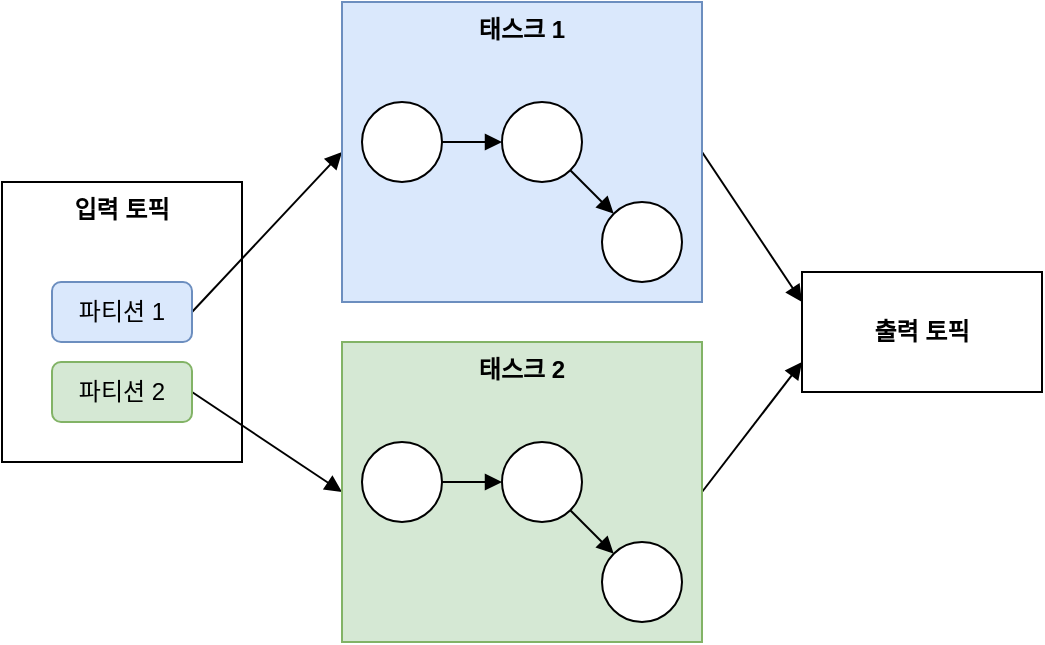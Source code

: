 <mxfile version="26.0.16">
  <diagram name="Page-1" id="Sog7Dv_GTMek9nOICyRN">
    <mxGraphModel dx="1114" dy="878" grid="1" gridSize="10" guides="1" tooltips="1" connect="1" arrows="1" fold="1" page="1" pageScale="1" pageWidth="827" pageHeight="1169" math="0" shadow="0">
      <root>
        <mxCell id="0" />
        <mxCell id="1" parent="0" />
        <mxCell id="Ysm38ozUBzq5rhUquXP--1" value="입력 토픽" style="rounded=0;whiteSpace=wrap;html=1;verticalAlign=top;fontStyle=1" vertex="1" parent="1">
          <mxGeometry x="90" y="170" width="120" height="140" as="geometry" />
        </mxCell>
        <mxCell id="Ysm38ozUBzq5rhUquXP--17" style="rounded=0;orthogonalLoop=1;jettySize=auto;html=1;entryX=0;entryY=0.5;entryDx=0;entryDy=0;endArrow=block;endFill=1;exitX=1;exitY=0.5;exitDx=0;exitDy=0;" edge="1" parent="1" source="Ysm38ozUBzq5rhUquXP--2" target="Ysm38ozUBzq5rhUquXP--4">
          <mxGeometry relative="1" as="geometry" />
        </mxCell>
        <mxCell id="Ysm38ozUBzq5rhUquXP--2" value="파티션 1" style="rounded=1;whiteSpace=wrap;html=1;fillColor=#dae8fc;strokeColor=#6c8ebf;" vertex="1" parent="1">
          <mxGeometry x="115" y="220" width="70" height="30" as="geometry" />
        </mxCell>
        <mxCell id="Ysm38ozUBzq5rhUquXP--18" style="rounded=0;orthogonalLoop=1;jettySize=auto;html=1;entryX=0;entryY=0.5;entryDx=0;entryDy=0;endArrow=block;endFill=1;exitX=1;exitY=0.5;exitDx=0;exitDy=0;" edge="1" parent="1" source="Ysm38ozUBzq5rhUquXP--3" target="Ysm38ozUBzq5rhUquXP--10">
          <mxGeometry relative="1" as="geometry" />
        </mxCell>
        <mxCell id="Ysm38ozUBzq5rhUquXP--3" value="파티션 2" style="rounded=1;whiteSpace=wrap;html=1;fillColor=#d5e8d4;strokeColor=#82b366;" vertex="1" parent="1">
          <mxGeometry x="115" y="260" width="70" height="30" as="geometry" />
        </mxCell>
        <mxCell id="Ysm38ozUBzq5rhUquXP--19" style="rounded=0;orthogonalLoop=1;jettySize=auto;html=1;entryX=0;entryY=0.25;entryDx=0;entryDy=0;endArrow=block;endFill=1;exitX=1;exitY=0.5;exitDx=0;exitDy=0;" edge="1" parent="1" source="Ysm38ozUBzq5rhUquXP--4" target="Ysm38ozUBzq5rhUquXP--16">
          <mxGeometry relative="1" as="geometry" />
        </mxCell>
        <mxCell id="Ysm38ozUBzq5rhUquXP--4" value="태스크 1" style="rounded=0;whiteSpace=wrap;html=1;verticalAlign=top;fontStyle=1;fillColor=#dae8fc;strokeColor=#6c8ebf;" vertex="1" parent="1">
          <mxGeometry x="260" y="80" width="180" height="150" as="geometry" />
        </mxCell>
        <mxCell id="Ysm38ozUBzq5rhUquXP--8" style="edgeStyle=orthogonalEdgeStyle;rounded=0;orthogonalLoop=1;jettySize=auto;html=1;entryX=0;entryY=0.5;entryDx=0;entryDy=0;endArrow=block;endFill=1;" edge="1" parent="1" source="Ysm38ozUBzq5rhUquXP--5" target="Ysm38ozUBzq5rhUquXP--6">
          <mxGeometry relative="1" as="geometry" />
        </mxCell>
        <mxCell id="Ysm38ozUBzq5rhUquXP--5" value="" style="ellipse;whiteSpace=wrap;html=1;aspect=fixed;" vertex="1" parent="1">
          <mxGeometry x="270" y="130" width="40" height="40" as="geometry" />
        </mxCell>
        <mxCell id="Ysm38ozUBzq5rhUquXP--9" style="rounded=0;orthogonalLoop=1;jettySize=auto;html=1;endArrow=block;endFill=1;" edge="1" parent="1" source="Ysm38ozUBzq5rhUquXP--6" target="Ysm38ozUBzq5rhUquXP--7">
          <mxGeometry relative="1" as="geometry" />
        </mxCell>
        <mxCell id="Ysm38ozUBzq5rhUquXP--6" value="" style="ellipse;whiteSpace=wrap;html=1;aspect=fixed;" vertex="1" parent="1">
          <mxGeometry x="340" y="130" width="40" height="40" as="geometry" />
        </mxCell>
        <mxCell id="Ysm38ozUBzq5rhUquXP--7" value="" style="ellipse;whiteSpace=wrap;html=1;aspect=fixed;" vertex="1" parent="1">
          <mxGeometry x="390" y="180" width="40" height="40" as="geometry" />
        </mxCell>
        <mxCell id="Ysm38ozUBzq5rhUquXP--20" style="rounded=0;orthogonalLoop=1;jettySize=auto;html=1;entryX=0;entryY=0.75;entryDx=0;entryDy=0;endArrow=block;endFill=1;exitX=1;exitY=0.5;exitDx=0;exitDy=0;" edge="1" parent="1" source="Ysm38ozUBzq5rhUquXP--10" target="Ysm38ozUBzq5rhUquXP--16">
          <mxGeometry relative="1" as="geometry" />
        </mxCell>
        <mxCell id="Ysm38ozUBzq5rhUquXP--10" value="태스크 2" style="rounded=0;whiteSpace=wrap;html=1;verticalAlign=top;fontStyle=1;fillColor=#d5e8d4;strokeColor=#82b366;" vertex="1" parent="1">
          <mxGeometry x="260" y="250" width="180" height="150" as="geometry" />
        </mxCell>
        <mxCell id="Ysm38ozUBzq5rhUquXP--11" style="edgeStyle=orthogonalEdgeStyle;rounded=0;orthogonalLoop=1;jettySize=auto;html=1;entryX=0;entryY=0.5;entryDx=0;entryDy=0;endArrow=block;endFill=1;" edge="1" parent="1" source="Ysm38ozUBzq5rhUquXP--12" target="Ysm38ozUBzq5rhUquXP--14">
          <mxGeometry relative="1" as="geometry" />
        </mxCell>
        <mxCell id="Ysm38ozUBzq5rhUquXP--12" value="" style="ellipse;whiteSpace=wrap;html=1;aspect=fixed;" vertex="1" parent="1">
          <mxGeometry x="270" y="300" width="40" height="40" as="geometry" />
        </mxCell>
        <mxCell id="Ysm38ozUBzq5rhUquXP--13" style="rounded=0;orthogonalLoop=1;jettySize=auto;html=1;endArrow=block;endFill=1;" edge="1" parent="1" source="Ysm38ozUBzq5rhUquXP--14" target="Ysm38ozUBzq5rhUquXP--15">
          <mxGeometry relative="1" as="geometry" />
        </mxCell>
        <mxCell id="Ysm38ozUBzq5rhUquXP--14" value="" style="ellipse;whiteSpace=wrap;html=1;aspect=fixed;" vertex="1" parent="1">
          <mxGeometry x="340" y="300" width="40" height="40" as="geometry" />
        </mxCell>
        <mxCell id="Ysm38ozUBzq5rhUquXP--15" value="" style="ellipse;whiteSpace=wrap;html=1;aspect=fixed;" vertex="1" parent="1">
          <mxGeometry x="390" y="350" width="40" height="40" as="geometry" />
        </mxCell>
        <mxCell id="Ysm38ozUBzq5rhUquXP--16" value="출력 토픽" style="rounded=0;whiteSpace=wrap;html=1;verticalAlign=middle;fontStyle=1" vertex="1" parent="1">
          <mxGeometry x="490" y="215" width="120" height="60" as="geometry" />
        </mxCell>
      </root>
    </mxGraphModel>
  </diagram>
</mxfile>
